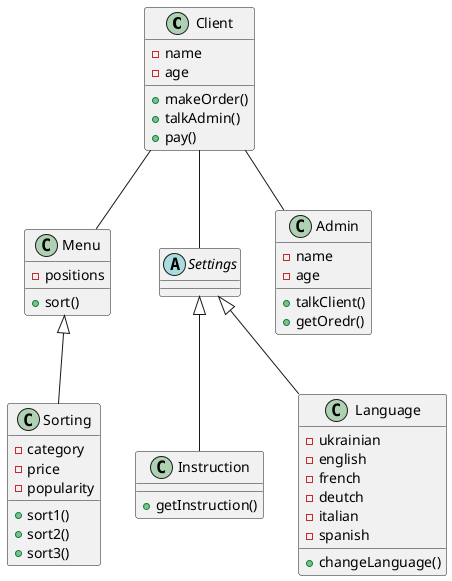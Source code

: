 @startuml Lab4_1

class Client {
    -name 
    -age 
    +makeOrder()
    +talkAdmin()
    +pay()
}

class Menu {
    -positions
    +sort()
}

class Sorting {
    -category
    -price 
    -popularity
    +sort1()
    +sort2()
    +sort3()
}

abstract Settings {

}

class Instruction {
    +getInstruction()
}

class Language {
    -ukrainian
    -english
    -french
    -deutch
    -italian
    -spanish
    +changeLanguage()
}

class Admin {
    -name
    -age
    +talkClient()
    +getOredr()
}

Client -- Settings
Settings <|-- Language
Settings <|-- Instruction
Client -- Menu
Menu <|-- Sorting
Client -- Admin

@enduml



' abstract        abstract
' class           class

' Class01 <|-- Class02
' Class03 *-- Class04
' Class05 o-- Class06
' Class09 -- Class10
' Class15 ..> Class16

' class Dummy {
'  -field1
'  +method2()
'  ~method1()
'  #field2
' }